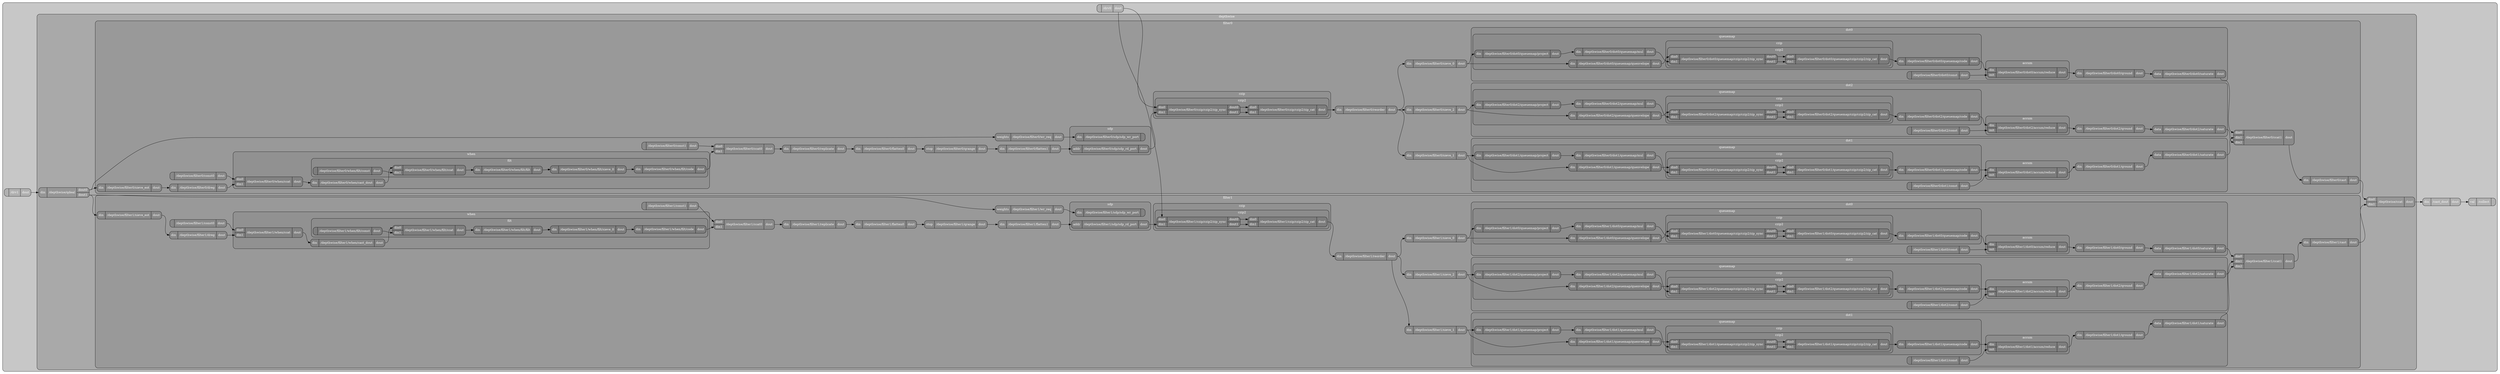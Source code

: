 // Anari AI
digraph depthwise_graphviz_dag {
	node [shape=record style=rounded]
	rankdir=LR
	fontcolor="#FFFFFF"
	subgraph cluster_ {
		fillcolor="#88888877" label="" style="rounded, filled"
		"/drv0" [label="{{}|/drv0|{<dout> dout}}" fillcolor="#22222222" fontcolor="#FFFFFF" style="rounded,filled"]
		"/drv1" [label="{{}|/drv1|{<dout> dout}}" fillcolor="#22222222" fontcolor="#FFFFFF" style="rounded,filled"]
		subgraph "cluster_/depthwise" {
			fillcolor="#88888877" label=depthwise style="rounded, filled"
			"/depthwise/qdeal" [label="{{<din> din}|/depthwise/qdeal|{<dout0> dout0|<dout1> dout1}}" fillcolor="#22222222" fontcolor="#FFFFFF" style="rounded,filled"]
			subgraph "cluster_/depthwise/filter0" {
				fillcolor="#88888877" label=filter0 style="rounded, filled"
				"/depthwise/filter0/sieve_eot" [label="{{<din> din}|/depthwise/filter0/sieve_eot|{<dout> dout}}" fillcolor="#22222222" fontcolor="#FFFFFF" style="rounded,filled"]
				"/depthwise/filter0/dreg" [label="{{<din> din}|/depthwise/filter0/dreg|{<dout> dout}}" fillcolor="#22222222" fontcolor="#FFFFFF" style="rounded,filled"]
				subgraph "cluster_/depthwise/filter0/when" {
					fillcolor="#88888877" label=when style="rounded, filled"
					"/depthwise/filter0/when/ccat" [label="{{<din0> din0|<din1> din1}|/depthwise/filter0/when/ccat|{<dout> dout}}" fillcolor="#22222222" fontcolor="#FFFFFF" style="rounded,filled"]
					"/depthwise/filter0/when/cast_dout" [label="{{<din> din}|/depthwise/filter0/when/cast_dout|{<dout> dout}}" fillcolor="#22222222" fontcolor="#FFFFFF" style="rounded,filled"]
					subgraph "cluster_/depthwise/filter0/when/filt" {
						fillcolor="#88888877" label=filt style="rounded, filled"
						"/depthwise/filter0/when/filt/ccat" [label="{{<din0> din0|<din1> din1}|/depthwise/filter0/when/filt/ccat|{<dout> dout}}" fillcolor="#22222222" fontcolor="#FFFFFF" style="rounded,filled"]
						"/depthwise/filter0/when/filt/const" [label="{{}|/depthwise/filter0/when/filt/const|{<dout> dout}}" fillcolor="#22222222" fontcolor="#FFFFFF" style="rounded,filled"]
						"/depthwise/filter0/when/filt/filt" [label="{{<din> din}|/depthwise/filter0/when/filt/filt|{<dout> dout}}" fillcolor="#22222222" fontcolor="#FFFFFF" style="rounded,filled"]
						"/depthwise/filter0/when/filt/sieve_0" [label="{{<din> din}|/depthwise/filter0/when/filt/sieve_0|{<dout> dout}}" fillcolor="#22222222" fontcolor="#FFFFFF" style="rounded,filled"]
						"/depthwise/filter0/when/filt/code" [label="{{<din> din}|/depthwise/filter0/when/filt/code|{<dout> dout}}" fillcolor="#22222222" fontcolor="#FFFFFF" style="rounded,filled"]
					}
				}
				"/depthwise/filter0/const0" [label="{{}|/depthwise/filter0/const0|{<dout> dout}}" fillcolor="#22222222" fontcolor="#FFFFFF" style="rounded,filled"]
				"/depthwise/filter0/ccat0" [label="{{<din0> din0|<din1> din1}|/depthwise/filter0/ccat0|{<dout> dout}}" fillcolor="#22222222" fontcolor="#FFFFFF" style="rounded,filled"]
				"/depthwise/filter0/const1" [label="{{}|/depthwise/filter0/const1|{<dout> dout}}" fillcolor="#22222222" fontcolor="#FFFFFF" style="rounded,filled"]
				"/depthwise/filter0/replicate" [label="{{<din> din}|/depthwise/filter0/replicate|{<dout> dout}}" fillcolor="#22222222" fontcolor="#FFFFFF" style="rounded,filled"]
				"/depthwise/filter0/flatten0" [label="{{<din> din}|/depthwise/filter0/flatten0|{<dout> dout}}" fillcolor="#22222222" fontcolor="#FFFFFF" style="rounded,filled"]
				"/depthwise/filter0/qrange" [label="{{<stop> stop}|/depthwise/filter0/qrange|{<dout> dout}}" fillcolor="#22222222" fontcolor="#FFFFFF" style="rounded,filled"]
				"/depthwise/filter0/flatten1" [label="{{<din> din}|/depthwise/filter0/flatten1|{<dout> dout}}" fillcolor="#22222222" fontcolor="#FFFFFF" style="rounded,filled"]
				"/depthwise/filter0/wr_req" [label="{{<weights> weights}|/depthwise/filter0/wr_req|{<dout> dout}}" fillcolor="#22222222" fontcolor="#FFFFFF" style="rounded,filled"]
				subgraph "cluster_/depthwise/filter0/sdp" {
					fillcolor="#88888877" label=sdp style="rounded, filled"
					"/depthwise/filter0/sdp/sdp_wr_port" [label="{{<din> din}|/depthwise/filter0/sdp/sdp_wr_port|{}}" fillcolor="#22222222" fontcolor="#FFFFFF" style="rounded,filled"]
					"/depthwise/filter0/sdp/sdp_rd_port" [label="{{<addr> addr}|/depthwise/filter0/sdp/sdp_rd_port|{<dout> dout}}" fillcolor="#22222222" fontcolor="#FFFFFF" style="rounded,filled"]
				}
				subgraph "cluster_/depthwise/filter0/czip" {
					fillcolor="#88888877" label=czip style="rounded, filled"
					subgraph "cluster_/depthwise/filter0/czip/czip2" {
						fillcolor="#88888877" label=czip2 style="rounded, filled"
						"/depthwise/filter0/czip/czip2/zip_sync" [label="{{<din0> din0|<din1> din1}|/depthwise/filter0/czip/czip2/zip_sync|{<dout0> dout0|<dout1> dout1}}" fillcolor="#22222222" fontcolor="#FFFFFF" style="rounded,filled"]
						"/depthwise/filter0/czip/czip2/zip_cat" [label="{{<din0> din0|<din1> din1}|/depthwise/filter0/czip/czip2/zip_cat|{<dout> dout}}" fillcolor="#22222222" fontcolor="#FFFFFF" style="rounded,filled"]
					}
				}
				"/depthwise/filter0/reorder" [label="{{<din> din}|/depthwise/filter0/reorder|{<dout> dout}}" fillcolor="#22222222" fontcolor="#FFFFFF" style="rounded,filled"]
				"/depthwise/filter0/sieve_0" [label="{{<din> din}|/depthwise/filter0/sieve_0|{<dout> dout}}" fillcolor="#22222222" fontcolor="#FFFFFF" style="rounded,filled"]
				subgraph "cluster_/depthwise/filter0/dot0" {
					fillcolor="#88888877" label=dot0 style="rounded, filled"
					subgraph "cluster_/depthwise/filter0/dot0/queuemap" {
						fillcolor="#88888877" label=queuemap style="rounded, filled"
						"/depthwise/filter0/dot0/queuemap/quenvelope" [label="{{<din> din}|/depthwise/filter0/dot0/queuemap/quenvelope|{<dout> dout}}" fillcolor="#22222222" fontcolor="#FFFFFF" style="rounded,filled"]
						"/depthwise/filter0/dot0/queuemap/project" [label="{{<din> din}|/depthwise/filter0/dot0/queuemap/project|{<dout> dout}}" fillcolor="#22222222" fontcolor="#FFFFFF" style="rounded,filled"]
						"/depthwise/filter0/dot0/queuemap/mul" [label="{{<din> din}|/depthwise/filter0/dot0/queuemap/mul|{<dout> dout}}" fillcolor="#22222222" fontcolor="#FFFFFF" style="rounded,filled"]
						subgraph "cluster_/depthwise/filter0/dot0/queuemap/czip" {
							fillcolor="#88888877" label=czip style="rounded, filled"
							subgraph "cluster_/depthwise/filter0/dot0/queuemap/czip/czip2" {
								fillcolor="#88888877" label=czip2 style="rounded, filled"
								"/depthwise/filter0/dot0/queuemap/czip/czip2/zip_sync" [label="{{<din0> din0|<din1> din1}|/depthwise/filter0/dot0/queuemap/czip/czip2/zip_sync|{<dout0> dout0|<dout1> dout1}}" fillcolor="#22222222" fontcolor="#FFFFFF" style="rounded,filled"]
								"/depthwise/filter0/dot0/queuemap/czip/czip2/zip_cat" [label="{{<din0> din0|<din1> din1}|/depthwise/filter0/dot0/queuemap/czip/czip2/zip_cat|{<dout> dout}}" fillcolor="#22222222" fontcolor="#FFFFFF" style="rounded,filled"]
							}
						}
						"/depthwise/filter0/dot0/queuemap/code" [label="{{<din> din}|/depthwise/filter0/dot0/queuemap/code|{<dout> dout}}" fillcolor="#22222222" fontcolor="#FFFFFF" style="rounded,filled"]
					}
					subgraph "cluster_/depthwise/filter0/dot0/accum" {
						fillcolor="#88888877" label=accum style="rounded, filled"
						"/depthwise/filter0/dot0/accum/reduce" [label="{{<din> din|<init> init}|/depthwise/filter0/dot0/accum/reduce|{<dout> dout}}" fillcolor="#22222222" fontcolor="#FFFFFF" style="rounded,filled"]
					}
					"/depthwise/filter0/dot0/const" [label="{{}|/depthwise/filter0/dot0/const|{<dout> dout}}" fillcolor="#22222222" fontcolor="#FFFFFF" style="rounded,filled"]
					"/depthwise/filter0/dot0/qround" [label="{{<din> din}|/depthwise/filter0/dot0/qround|{<dout> dout}}" fillcolor="#22222222" fontcolor="#FFFFFF" style="rounded,filled"]
					"/depthwise/filter0/dot0/saturate" [label="{{<data> data}|/depthwise/filter0/dot0/saturate|{<dout> dout}}" fillcolor="#22222222" fontcolor="#FFFFFF" style="rounded,filled"]
				}
				"/depthwise/filter0/sieve_1" [label="{{<din> din}|/depthwise/filter0/sieve_1|{<dout> dout}}" fillcolor="#22222222" fontcolor="#FFFFFF" style="rounded,filled"]
				subgraph "cluster_/depthwise/filter0/dot1" {
					fillcolor="#88888877" label=dot1 style="rounded, filled"
					subgraph "cluster_/depthwise/filter0/dot1/queuemap" {
						fillcolor="#88888877" label=queuemap style="rounded, filled"
						"/depthwise/filter0/dot1/queuemap/quenvelope" [label="{{<din> din}|/depthwise/filter0/dot1/queuemap/quenvelope|{<dout> dout}}" fillcolor="#22222222" fontcolor="#FFFFFF" style="rounded,filled"]
						"/depthwise/filter0/dot1/queuemap/project" [label="{{<din> din}|/depthwise/filter0/dot1/queuemap/project|{<dout> dout}}" fillcolor="#22222222" fontcolor="#FFFFFF" style="rounded,filled"]
						"/depthwise/filter0/dot1/queuemap/mul" [label="{{<din> din}|/depthwise/filter0/dot1/queuemap/mul|{<dout> dout}}" fillcolor="#22222222" fontcolor="#FFFFFF" style="rounded,filled"]
						subgraph "cluster_/depthwise/filter0/dot1/queuemap/czip" {
							fillcolor="#88888877" label=czip style="rounded, filled"
							subgraph "cluster_/depthwise/filter0/dot1/queuemap/czip/czip2" {
								fillcolor="#88888877" label=czip2 style="rounded, filled"
								"/depthwise/filter0/dot1/queuemap/czip/czip2/zip_sync" [label="{{<din0> din0|<din1> din1}|/depthwise/filter0/dot1/queuemap/czip/czip2/zip_sync|{<dout0> dout0|<dout1> dout1}}" fillcolor="#22222222" fontcolor="#FFFFFF" style="rounded,filled"]
								"/depthwise/filter0/dot1/queuemap/czip/czip2/zip_cat" [label="{{<din0> din0|<din1> din1}|/depthwise/filter0/dot1/queuemap/czip/czip2/zip_cat|{<dout> dout}}" fillcolor="#22222222" fontcolor="#FFFFFF" style="rounded,filled"]
							}
						}
						"/depthwise/filter0/dot1/queuemap/code" [label="{{<din> din}|/depthwise/filter0/dot1/queuemap/code|{<dout> dout}}" fillcolor="#22222222" fontcolor="#FFFFFF" style="rounded,filled"]
					}
					subgraph "cluster_/depthwise/filter0/dot1/accum" {
						fillcolor="#88888877" label=accum style="rounded, filled"
						"/depthwise/filter0/dot1/accum/reduce" [label="{{<din> din|<init> init}|/depthwise/filter0/dot1/accum/reduce|{<dout> dout}}" fillcolor="#22222222" fontcolor="#FFFFFF" style="rounded,filled"]
					}
					"/depthwise/filter0/dot1/const" [label="{{}|/depthwise/filter0/dot1/const|{<dout> dout}}" fillcolor="#22222222" fontcolor="#FFFFFF" style="rounded,filled"]
					"/depthwise/filter0/dot1/qround" [label="{{<din> din}|/depthwise/filter0/dot1/qround|{<dout> dout}}" fillcolor="#22222222" fontcolor="#FFFFFF" style="rounded,filled"]
					"/depthwise/filter0/dot1/saturate" [label="{{<data> data}|/depthwise/filter0/dot1/saturate|{<dout> dout}}" fillcolor="#22222222" fontcolor="#FFFFFF" style="rounded,filled"]
				}
				"/depthwise/filter0/sieve_2" [label="{{<din> din}|/depthwise/filter0/sieve_2|{<dout> dout}}" fillcolor="#22222222" fontcolor="#FFFFFF" style="rounded,filled"]
				subgraph "cluster_/depthwise/filter0/dot2" {
					fillcolor="#88888877" label=dot2 style="rounded, filled"
					subgraph "cluster_/depthwise/filter0/dot2/queuemap" {
						fillcolor="#88888877" label=queuemap style="rounded, filled"
						"/depthwise/filter0/dot2/queuemap/quenvelope" [label="{{<din> din}|/depthwise/filter0/dot2/queuemap/quenvelope|{<dout> dout}}" fillcolor="#22222222" fontcolor="#FFFFFF" style="rounded,filled"]
						"/depthwise/filter0/dot2/queuemap/project" [label="{{<din> din}|/depthwise/filter0/dot2/queuemap/project|{<dout> dout}}" fillcolor="#22222222" fontcolor="#FFFFFF" style="rounded,filled"]
						"/depthwise/filter0/dot2/queuemap/mul" [label="{{<din> din}|/depthwise/filter0/dot2/queuemap/mul|{<dout> dout}}" fillcolor="#22222222" fontcolor="#FFFFFF" style="rounded,filled"]
						subgraph "cluster_/depthwise/filter0/dot2/queuemap/czip" {
							fillcolor="#88888877" label=czip style="rounded, filled"
							subgraph "cluster_/depthwise/filter0/dot2/queuemap/czip/czip2" {
								fillcolor="#88888877" label=czip2 style="rounded, filled"
								"/depthwise/filter0/dot2/queuemap/czip/czip2/zip_sync" [label="{{<din0> din0|<din1> din1}|/depthwise/filter0/dot2/queuemap/czip/czip2/zip_sync|{<dout0> dout0|<dout1> dout1}}" fillcolor="#22222222" fontcolor="#FFFFFF" style="rounded,filled"]
								"/depthwise/filter0/dot2/queuemap/czip/czip2/zip_cat" [label="{{<din0> din0|<din1> din1}|/depthwise/filter0/dot2/queuemap/czip/czip2/zip_cat|{<dout> dout}}" fillcolor="#22222222" fontcolor="#FFFFFF" style="rounded,filled"]
							}
						}
						"/depthwise/filter0/dot2/queuemap/code" [label="{{<din> din}|/depthwise/filter0/dot2/queuemap/code|{<dout> dout}}" fillcolor="#22222222" fontcolor="#FFFFFF" style="rounded,filled"]
					}
					subgraph "cluster_/depthwise/filter0/dot2/accum" {
						fillcolor="#88888877" label=accum style="rounded, filled"
						"/depthwise/filter0/dot2/accum/reduce" [label="{{<din> din|<init> init}|/depthwise/filter0/dot2/accum/reduce|{<dout> dout}}" fillcolor="#22222222" fontcolor="#FFFFFF" style="rounded,filled"]
					}
					"/depthwise/filter0/dot2/const" [label="{{}|/depthwise/filter0/dot2/const|{<dout> dout}}" fillcolor="#22222222" fontcolor="#FFFFFF" style="rounded,filled"]
					"/depthwise/filter0/dot2/qround" [label="{{<din> din}|/depthwise/filter0/dot2/qround|{<dout> dout}}" fillcolor="#22222222" fontcolor="#FFFFFF" style="rounded,filled"]
					"/depthwise/filter0/dot2/saturate" [label="{{<data> data}|/depthwise/filter0/dot2/saturate|{<dout> dout}}" fillcolor="#22222222" fontcolor="#FFFFFF" style="rounded,filled"]
				}
				"/depthwise/filter0/ccat1" [label="{{<din0> din0|<din1> din1|<din2> din2}|/depthwise/filter0/ccat1|{<dout> dout}}" fillcolor="#22222222" fontcolor="#FFFFFF" style="rounded,filled"]
				"/depthwise/filter0/cast" [label="{{<din> din}|/depthwise/filter0/cast|{<dout> dout}}" fillcolor="#22222222" fontcolor="#FFFFFF" style="rounded,filled"]
			}
			subgraph "cluster_/depthwise/filter1" {
				fillcolor="#88888877" label=filter1 style="rounded, filled"
				"/depthwise/filter1/sieve_eot" [label="{{<din> din}|/depthwise/filter1/sieve_eot|{<dout> dout}}" fillcolor="#22222222" fontcolor="#FFFFFF" style="rounded,filled"]
				"/depthwise/filter1/dreg" [label="{{<din> din}|/depthwise/filter1/dreg|{<dout> dout}}" fillcolor="#22222222" fontcolor="#FFFFFF" style="rounded,filled"]
				subgraph "cluster_/depthwise/filter1/when" {
					fillcolor="#88888877" label=when style="rounded, filled"
					"/depthwise/filter1/when/ccat" [label="{{<din0> din0|<din1> din1}|/depthwise/filter1/when/ccat|{<dout> dout}}" fillcolor="#22222222" fontcolor="#FFFFFF" style="rounded,filled"]
					"/depthwise/filter1/when/cast_dout" [label="{{<din> din}|/depthwise/filter1/when/cast_dout|{<dout> dout}}" fillcolor="#22222222" fontcolor="#FFFFFF" style="rounded,filled"]
					subgraph "cluster_/depthwise/filter1/when/filt" {
						fillcolor="#88888877" label=filt style="rounded, filled"
						"/depthwise/filter1/when/filt/ccat" [label="{{<din0> din0|<din1> din1}|/depthwise/filter1/when/filt/ccat|{<dout> dout}}" fillcolor="#22222222" fontcolor="#FFFFFF" style="rounded,filled"]
						"/depthwise/filter1/when/filt/const" [label="{{}|/depthwise/filter1/when/filt/const|{<dout> dout}}" fillcolor="#22222222" fontcolor="#FFFFFF" style="rounded,filled"]
						"/depthwise/filter1/when/filt/filt" [label="{{<din> din}|/depthwise/filter1/when/filt/filt|{<dout> dout}}" fillcolor="#22222222" fontcolor="#FFFFFF" style="rounded,filled"]
						"/depthwise/filter1/when/filt/sieve_0" [label="{{<din> din}|/depthwise/filter1/when/filt/sieve_0|{<dout> dout}}" fillcolor="#22222222" fontcolor="#FFFFFF" style="rounded,filled"]
						"/depthwise/filter1/when/filt/code" [label="{{<din> din}|/depthwise/filter1/when/filt/code|{<dout> dout}}" fillcolor="#22222222" fontcolor="#FFFFFF" style="rounded,filled"]
					}
				}
				"/depthwise/filter1/const0" [label="{{}|/depthwise/filter1/const0|{<dout> dout}}" fillcolor="#22222222" fontcolor="#FFFFFF" style="rounded,filled"]
				"/depthwise/filter1/ccat0" [label="{{<din0> din0|<din1> din1}|/depthwise/filter1/ccat0|{<dout> dout}}" fillcolor="#22222222" fontcolor="#FFFFFF" style="rounded,filled"]
				"/depthwise/filter1/const1" [label="{{}|/depthwise/filter1/const1|{<dout> dout}}" fillcolor="#22222222" fontcolor="#FFFFFF" style="rounded,filled"]
				"/depthwise/filter1/replicate" [label="{{<din> din}|/depthwise/filter1/replicate|{<dout> dout}}" fillcolor="#22222222" fontcolor="#FFFFFF" style="rounded,filled"]
				"/depthwise/filter1/flatten0" [label="{{<din> din}|/depthwise/filter1/flatten0|{<dout> dout}}" fillcolor="#22222222" fontcolor="#FFFFFF" style="rounded,filled"]
				"/depthwise/filter1/qrange" [label="{{<stop> stop}|/depthwise/filter1/qrange|{<dout> dout}}" fillcolor="#22222222" fontcolor="#FFFFFF" style="rounded,filled"]
				"/depthwise/filter1/flatten1" [label="{{<din> din}|/depthwise/filter1/flatten1|{<dout> dout}}" fillcolor="#22222222" fontcolor="#FFFFFF" style="rounded,filled"]
				"/depthwise/filter1/wr_req" [label="{{<weights> weights}|/depthwise/filter1/wr_req|{<dout> dout}}" fillcolor="#22222222" fontcolor="#FFFFFF" style="rounded,filled"]
				subgraph "cluster_/depthwise/filter1/sdp" {
					fillcolor="#88888877" label=sdp style="rounded, filled"
					"/depthwise/filter1/sdp/sdp_wr_port" [label="{{<din> din}|/depthwise/filter1/sdp/sdp_wr_port|{}}" fillcolor="#22222222" fontcolor="#FFFFFF" style="rounded,filled"]
					"/depthwise/filter1/sdp/sdp_rd_port" [label="{{<addr> addr}|/depthwise/filter1/sdp/sdp_rd_port|{<dout> dout}}" fillcolor="#22222222" fontcolor="#FFFFFF" style="rounded,filled"]
				}
				subgraph "cluster_/depthwise/filter1/czip" {
					fillcolor="#88888877" label=czip style="rounded, filled"
					subgraph "cluster_/depthwise/filter1/czip/czip2" {
						fillcolor="#88888877" label=czip2 style="rounded, filled"
						"/depthwise/filter1/czip/czip2/zip_sync" [label="{{<din0> din0|<din1> din1}|/depthwise/filter1/czip/czip2/zip_sync|{<dout0> dout0|<dout1> dout1}}" fillcolor="#22222222" fontcolor="#FFFFFF" style="rounded,filled"]
						"/depthwise/filter1/czip/czip2/zip_cat" [label="{{<din0> din0|<din1> din1}|/depthwise/filter1/czip/czip2/zip_cat|{<dout> dout}}" fillcolor="#22222222" fontcolor="#FFFFFF" style="rounded,filled"]
					}
				}
				"/depthwise/filter1/reorder" [label="{{<din> din}|/depthwise/filter1/reorder|{<dout> dout}}" fillcolor="#22222222" fontcolor="#FFFFFF" style="rounded,filled"]
				"/depthwise/filter1/sieve_0" [label="{{<din> din}|/depthwise/filter1/sieve_0|{<dout> dout}}" fillcolor="#22222222" fontcolor="#FFFFFF" style="rounded,filled"]
				subgraph "cluster_/depthwise/filter1/dot0" {
					fillcolor="#88888877" label=dot0 style="rounded, filled"
					subgraph "cluster_/depthwise/filter1/dot0/queuemap" {
						fillcolor="#88888877" label=queuemap style="rounded, filled"
						"/depthwise/filter1/dot0/queuemap/quenvelope" [label="{{<din> din}|/depthwise/filter1/dot0/queuemap/quenvelope|{<dout> dout}}" fillcolor="#22222222" fontcolor="#FFFFFF" style="rounded,filled"]
						"/depthwise/filter1/dot0/queuemap/project" [label="{{<din> din}|/depthwise/filter1/dot0/queuemap/project|{<dout> dout}}" fillcolor="#22222222" fontcolor="#FFFFFF" style="rounded,filled"]
						"/depthwise/filter1/dot0/queuemap/mul" [label="{{<din> din}|/depthwise/filter1/dot0/queuemap/mul|{<dout> dout}}" fillcolor="#22222222" fontcolor="#FFFFFF" style="rounded,filled"]
						subgraph "cluster_/depthwise/filter1/dot0/queuemap/czip" {
							fillcolor="#88888877" label=czip style="rounded, filled"
							subgraph "cluster_/depthwise/filter1/dot0/queuemap/czip/czip2" {
								fillcolor="#88888877" label=czip2 style="rounded, filled"
								"/depthwise/filter1/dot0/queuemap/czip/czip2/zip_sync" [label="{{<din0> din0|<din1> din1}|/depthwise/filter1/dot0/queuemap/czip/czip2/zip_sync|{<dout0> dout0|<dout1> dout1}}" fillcolor="#22222222" fontcolor="#FFFFFF" style="rounded,filled"]
								"/depthwise/filter1/dot0/queuemap/czip/czip2/zip_cat" [label="{{<din0> din0|<din1> din1}|/depthwise/filter1/dot0/queuemap/czip/czip2/zip_cat|{<dout> dout}}" fillcolor="#22222222" fontcolor="#FFFFFF" style="rounded,filled"]
							}
						}
						"/depthwise/filter1/dot0/queuemap/code" [label="{{<din> din}|/depthwise/filter1/dot0/queuemap/code|{<dout> dout}}" fillcolor="#22222222" fontcolor="#FFFFFF" style="rounded,filled"]
					}
					subgraph "cluster_/depthwise/filter1/dot0/accum" {
						fillcolor="#88888877" label=accum style="rounded, filled"
						"/depthwise/filter1/dot0/accum/reduce" [label="{{<din> din|<init> init}|/depthwise/filter1/dot0/accum/reduce|{<dout> dout}}" fillcolor="#22222222" fontcolor="#FFFFFF" style="rounded,filled"]
					}
					"/depthwise/filter1/dot0/const" [label="{{}|/depthwise/filter1/dot0/const|{<dout> dout}}" fillcolor="#22222222" fontcolor="#FFFFFF" style="rounded,filled"]
					"/depthwise/filter1/dot0/qround" [label="{{<din> din}|/depthwise/filter1/dot0/qround|{<dout> dout}}" fillcolor="#22222222" fontcolor="#FFFFFF" style="rounded,filled"]
					"/depthwise/filter1/dot0/saturate" [label="{{<data> data}|/depthwise/filter1/dot0/saturate|{<dout> dout}}" fillcolor="#22222222" fontcolor="#FFFFFF" style="rounded,filled"]
				}
				"/depthwise/filter1/sieve_1" [label="{{<din> din}|/depthwise/filter1/sieve_1|{<dout> dout}}" fillcolor="#22222222" fontcolor="#FFFFFF" style="rounded,filled"]
				subgraph "cluster_/depthwise/filter1/dot1" {
					fillcolor="#88888877" label=dot1 style="rounded, filled"
					subgraph "cluster_/depthwise/filter1/dot1/queuemap" {
						fillcolor="#88888877" label=queuemap style="rounded, filled"
						"/depthwise/filter1/dot1/queuemap/quenvelope" [label="{{<din> din}|/depthwise/filter1/dot1/queuemap/quenvelope|{<dout> dout}}" fillcolor="#22222222" fontcolor="#FFFFFF" style="rounded,filled"]
						"/depthwise/filter1/dot1/queuemap/project" [label="{{<din> din}|/depthwise/filter1/dot1/queuemap/project|{<dout> dout}}" fillcolor="#22222222" fontcolor="#FFFFFF" style="rounded,filled"]
						"/depthwise/filter1/dot1/queuemap/mul" [label="{{<din> din}|/depthwise/filter1/dot1/queuemap/mul|{<dout> dout}}" fillcolor="#22222222" fontcolor="#FFFFFF" style="rounded,filled"]
						subgraph "cluster_/depthwise/filter1/dot1/queuemap/czip" {
							fillcolor="#88888877" label=czip style="rounded, filled"
							subgraph "cluster_/depthwise/filter1/dot1/queuemap/czip/czip2" {
								fillcolor="#88888877" label=czip2 style="rounded, filled"
								"/depthwise/filter1/dot1/queuemap/czip/czip2/zip_sync" [label="{{<din0> din0|<din1> din1}|/depthwise/filter1/dot1/queuemap/czip/czip2/zip_sync|{<dout0> dout0|<dout1> dout1}}" fillcolor="#22222222" fontcolor="#FFFFFF" style="rounded,filled"]
								"/depthwise/filter1/dot1/queuemap/czip/czip2/zip_cat" [label="{{<din0> din0|<din1> din1}|/depthwise/filter1/dot1/queuemap/czip/czip2/zip_cat|{<dout> dout}}" fillcolor="#22222222" fontcolor="#FFFFFF" style="rounded,filled"]
							}
						}
						"/depthwise/filter1/dot1/queuemap/code" [label="{{<din> din}|/depthwise/filter1/dot1/queuemap/code|{<dout> dout}}" fillcolor="#22222222" fontcolor="#FFFFFF" style="rounded,filled"]
					}
					subgraph "cluster_/depthwise/filter1/dot1/accum" {
						fillcolor="#88888877" label=accum style="rounded, filled"
						"/depthwise/filter1/dot1/accum/reduce" [label="{{<din> din|<init> init}|/depthwise/filter1/dot1/accum/reduce|{<dout> dout}}" fillcolor="#22222222" fontcolor="#FFFFFF" style="rounded,filled"]
					}
					"/depthwise/filter1/dot1/const" [label="{{}|/depthwise/filter1/dot1/const|{<dout> dout}}" fillcolor="#22222222" fontcolor="#FFFFFF" style="rounded,filled"]
					"/depthwise/filter1/dot1/qround" [label="{{<din> din}|/depthwise/filter1/dot1/qround|{<dout> dout}}" fillcolor="#22222222" fontcolor="#FFFFFF" style="rounded,filled"]
					"/depthwise/filter1/dot1/saturate" [label="{{<data> data}|/depthwise/filter1/dot1/saturate|{<dout> dout}}" fillcolor="#22222222" fontcolor="#FFFFFF" style="rounded,filled"]
				}
				"/depthwise/filter1/sieve_2" [label="{{<din> din}|/depthwise/filter1/sieve_2|{<dout> dout}}" fillcolor="#22222222" fontcolor="#FFFFFF" style="rounded,filled"]
				subgraph "cluster_/depthwise/filter1/dot2" {
					fillcolor="#88888877" label=dot2 style="rounded, filled"
					subgraph "cluster_/depthwise/filter1/dot2/queuemap" {
						fillcolor="#88888877" label=queuemap style="rounded, filled"
						"/depthwise/filter1/dot2/queuemap/quenvelope" [label="{{<din> din}|/depthwise/filter1/dot2/queuemap/quenvelope|{<dout> dout}}" fillcolor="#22222222" fontcolor="#FFFFFF" style="rounded,filled"]
						"/depthwise/filter1/dot2/queuemap/project" [label="{{<din> din}|/depthwise/filter1/dot2/queuemap/project|{<dout> dout}}" fillcolor="#22222222" fontcolor="#FFFFFF" style="rounded,filled"]
						"/depthwise/filter1/dot2/queuemap/mul" [label="{{<din> din}|/depthwise/filter1/dot2/queuemap/mul|{<dout> dout}}" fillcolor="#22222222" fontcolor="#FFFFFF" style="rounded,filled"]
						subgraph "cluster_/depthwise/filter1/dot2/queuemap/czip" {
							fillcolor="#88888877" label=czip style="rounded, filled"
							subgraph "cluster_/depthwise/filter1/dot2/queuemap/czip/czip2" {
								fillcolor="#88888877" label=czip2 style="rounded, filled"
								"/depthwise/filter1/dot2/queuemap/czip/czip2/zip_sync" [label="{{<din0> din0|<din1> din1}|/depthwise/filter1/dot2/queuemap/czip/czip2/zip_sync|{<dout0> dout0|<dout1> dout1}}" fillcolor="#22222222" fontcolor="#FFFFFF" style="rounded,filled"]
								"/depthwise/filter1/dot2/queuemap/czip/czip2/zip_cat" [label="{{<din0> din0|<din1> din1}|/depthwise/filter1/dot2/queuemap/czip/czip2/zip_cat|{<dout> dout}}" fillcolor="#22222222" fontcolor="#FFFFFF" style="rounded,filled"]
							}
						}
						"/depthwise/filter1/dot2/queuemap/code" [label="{{<din> din}|/depthwise/filter1/dot2/queuemap/code|{<dout> dout}}" fillcolor="#22222222" fontcolor="#FFFFFF" style="rounded,filled"]
					}
					subgraph "cluster_/depthwise/filter1/dot2/accum" {
						fillcolor="#88888877" label=accum style="rounded, filled"
						"/depthwise/filter1/dot2/accum/reduce" [label="{{<din> din|<init> init}|/depthwise/filter1/dot2/accum/reduce|{<dout> dout}}" fillcolor="#22222222" fontcolor="#FFFFFF" style="rounded,filled"]
					}
					"/depthwise/filter1/dot2/const" [label="{{}|/depthwise/filter1/dot2/const|{<dout> dout}}" fillcolor="#22222222" fontcolor="#FFFFFF" style="rounded,filled"]
					"/depthwise/filter1/dot2/qround" [label="{{<din> din}|/depthwise/filter1/dot2/qround|{<dout> dout}}" fillcolor="#22222222" fontcolor="#FFFFFF" style="rounded,filled"]
					"/depthwise/filter1/dot2/saturate" [label="{{<data> data}|/depthwise/filter1/dot2/saturate|{<dout> dout}}" fillcolor="#22222222" fontcolor="#FFFFFF" style="rounded,filled"]
				}
				"/depthwise/filter1/ccat1" [label="{{<din0> din0|<din1> din1|<din2> din2}|/depthwise/filter1/ccat1|{<dout> dout}}" fillcolor="#22222222" fontcolor="#FFFFFF" style="rounded,filled"]
				"/depthwise/filter1/cast" [label="{{<din> din}|/depthwise/filter1/cast|{<dout> dout}}" fillcolor="#22222222" fontcolor="#FFFFFF" style="rounded,filled"]
			}
			"/depthwise/ccat" [label="{{<din0> din0|<din1> din1}|/depthwise/ccat|{<dout> dout}}" fillcolor="#22222222" fontcolor="#FFFFFF" style="rounded,filled"]
		}
		"/cast_dout" [label="{{<din> din}|/cast_dout|{<dout> dout}}" fillcolor="#22222222" fontcolor="#FFFFFF" style="rounded,filled"]
		"/collect" [label="{{<val> val}|/collect|{}}" fillcolor="#22222222" fontcolor="#FFFFFF" style="rounded,filled"]
	}
	"/depthwise/ccat":dout -> "/cast_dout":din
	"/cast_dout":dout -> "/collect":val
	"/drv1":dout -> "/depthwise/qdeal":din
	"/depthwise/filter0/cast":dout -> "/depthwise/ccat":din0
	"/depthwise/filter1/cast":dout -> "/depthwise/ccat":din1
	"/depthwise/qdeal":dout0 -> "/depthwise/filter0/wr_req":weights
	"/depthwise/qdeal":dout0 -> "/depthwise/filter0/sieve_eot":din
	"/depthwise/filter0/sieve_eot":dout -> "/depthwise/filter0/dreg":din
	"/depthwise/filter0/when/filt/code":dout -> "/depthwise/filter0/ccat0":din1
	"/depthwise/filter0/const1":dout -> "/depthwise/filter0/ccat0":din0
	"/depthwise/filter0/ccat0":dout -> "/depthwise/filter0/replicate":din
	"/depthwise/filter0/replicate":dout -> "/depthwise/filter0/flatten0":din
	"/depthwise/filter0/flatten0":dout -> "/depthwise/filter0/qrange":stop
	"/depthwise/filter0/qrange":dout -> "/depthwise/filter0/flatten1":din
	"/depthwise/filter0/czip/czip2/zip_cat":dout -> "/depthwise/filter0/reorder":din
	"/depthwise/filter0/reorder":dout -> "/depthwise/filter0/sieve_0":din
	"/depthwise/filter0/reorder":dout -> "/depthwise/filter0/sieve_2":din
	"/depthwise/filter0/reorder":dout -> "/depthwise/filter0/sieve_1":din
	"/depthwise/filter0/dot0/saturate":dout -> "/depthwise/filter0/ccat1":din0
	"/depthwise/filter0/dot1/saturate":dout -> "/depthwise/filter0/ccat1":din1
	"/depthwise/filter0/dot2/saturate":dout -> "/depthwise/filter0/ccat1":din2
	"/depthwise/filter0/ccat1":dout -> "/depthwise/filter0/cast":din
	"/depthwise/filter0/const0":dout -> "/depthwise/filter0/when/ccat":din0
	"/depthwise/filter0/dreg":dout -> "/depthwise/filter0/when/ccat":din1
	"/depthwise/filter0/when/ccat":dout -> "/depthwise/filter0/when/cast_dout":din
	"/depthwise/filter0/when/cast_dout":dout -> "/depthwise/filter0/when/filt/ccat":din0
	"/depthwise/filter0/when/filt/const":dout -> "/depthwise/filter0/when/filt/ccat":din1
	"/depthwise/filter0/when/filt/ccat":dout -> "/depthwise/filter0/when/filt/filt":din
	"/depthwise/filter0/when/filt/filt":dout -> "/depthwise/filter0/when/filt/sieve_0":din
	"/depthwise/filter0/when/filt/sieve_0":dout -> "/depthwise/filter0/when/filt/code":din
	"/depthwise/filter0/wr_req":dout -> "/depthwise/filter0/sdp/sdp_wr_port":din
	"/depthwise/filter0/flatten1":dout -> "/depthwise/filter0/sdp/sdp_rd_port":addr
	"/drv0":dout -> "/depthwise/filter0/czip/czip2/zip_sync":din0
	"/depthwise/filter0/sdp/sdp_rd_port":dout -> "/depthwise/filter0/czip/czip2/zip_sync":din1
	"/depthwise/filter0/czip/czip2/zip_sync":dout0 -> "/depthwise/filter0/czip/czip2/zip_cat":din0
	"/depthwise/filter0/czip/czip2/zip_sync":dout1 -> "/depthwise/filter0/czip/czip2/zip_cat":din1
	"/depthwise/filter0/dot0/accum/reduce":dout -> "/depthwise/filter0/dot0/qround":din
	"/depthwise/filter0/dot0/qround":dout -> "/depthwise/filter0/dot0/saturate":data
	"/depthwise/filter0/sieve_0":dout -> "/depthwise/filter0/dot0/queuemap/quenvelope":din
	"/depthwise/filter0/sieve_0":dout -> "/depthwise/filter0/dot0/queuemap/project":din
	"/depthwise/filter0/dot0/queuemap/project":dout -> "/depthwise/filter0/dot0/queuemap/mul":din
	"/depthwise/filter0/dot0/queuemap/czip/czip2/zip_cat":dout -> "/depthwise/filter0/dot0/queuemap/code":din
	"/depthwise/filter0/dot0/queuemap/quenvelope":dout -> "/depthwise/filter0/dot0/queuemap/czip/czip2/zip_sync":din0
	"/depthwise/filter0/dot0/queuemap/mul":dout -> "/depthwise/filter0/dot0/queuemap/czip/czip2/zip_sync":din1
	"/depthwise/filter0/dot0/queuemap/czip/czip2/zip_sync":dout0 -> "/depthwise/filter0/dot0/queuemap/czip/czip2/zip_cat":din0
	"/depthwise/filter0/dot0/queuemap/czip/czip2/zip_sync":dout1 -> "/depthwise/filter0/dot0/queuemap/czip/czip2/zip_cat":din1
	"/depthwise/filter0/dot0/queuemap/code":dout -> "/depthwise/filter0/dot0/accum/reduce":din
	"/depthwise/filter0/dot0/const":dout -> "/depthwise/filter0/dot0/accum/reduce":init
	"/depthwise/filter0/dot1/accum/reduce":dout -> "/depthwise/filter0/dot1/qround":din
	"/depthwise/filter0/dot1/qround":dout -> "/depthwise/filter0/dot1/saturate":data
	"/depthwise/filter0/sieve_1":dout -> "/depthwise/filter0/dot1/queuemap/project":din
	"/depthwise/filter0/sieve_1":dout -> "/depthwise/filter0/dot1/queuemap/quenvelope":din
	"/depthwise/filter0/dot1/queuemap/project":dout -> "/depthwise/filter0/dot1/queuemap/mul":din
	"/depthwise/filter0/dot1/queuemap/czip/czip2/zip_cat":dout -> "/depthwise/filter0/dot1/queuemap/code":din
	"/depthwise/filter0/dot1/queuemap/quenvelope":dout -> "/depthwise/filter0/dot1/queuemap/czip/czip2/zip_sync":din0
	"/depthwise/filter0/dot1/queuemap/mul":dout -> "/depthwise/filter0/dot1/queuemap/czip/czip2/zip_sync":din1
	"/depthwise/filter0/dot1/queuemap/czip/czip2/zip_sync":dout0 -> "/depthwise/filter0/dot1/queuemap/czip/czip2/zip_cat":din0
	"/depthwise/filter0/dot1/queuemap/czip/czip2/zip_sync":dout1 -> "/depthwise/filter0/dot1/queuemap/czip/czip2/zip_cat":din1
	"/depthwise/filter0/dot1/queuemap/code":dout -> "/depthwise/filter0/dot1/accum/reduce":din
	"/depthwise/filter0/dot1/const":dout -> "/depthwise/filter0/dot1/accum/reduce":init
	"/depthwise/filter0/dot2/accum/reduce":dout -> "/depthwise/filter0/dot2/qround":din
	"/depthwise/filter0/dot2/qround":dout -> "/depthwise/filter0/dot2/saturate":data
	"/depthwise/filter0/sieve_2":dout -> "/depthwise/filter0/dot2/queuemap/project":din
	"/depthwise/filter0/sieve_2":dout -> "/depthwise/filter0/dot2/queuemap/quenvelope":din
	"/depthwise/filter0/dot2/queuemap/project":dout -> "/depthwise/filter0/dot2/queuemap/mul":din
	"/depthwise/filter0/dot2/queuemap/czip/czip2/zip_cat":dout -> "/depthwise/filter0/dot2/queuemap/code":din
	"/depthwise/filter0/dot2/queuemap/quenvelope":dout -> "/depthwise/filter0/dot2/queuemap/czip/czip2/zip_sync":din0
	"/depthwise/filter0/dot2/queuemap/mul":dout -> "/depthwise/filter0/dot2/queuemap/czip/czip2/zip_sync":din1
	"/depthwise/filter0/dot2/queuemap/czip/czip2/zip_sync":dout0 -> "/depthwise/filter0/dot2/queuemap/czip/czip2/zip_cat":din0
	"/depthwise/filter0/dot2/queuemap/czip/czip2/zip_sync":dout1 -> "/depthwise/filter0/dot2/queuemap/czip/czip2/zip_cat":din1
	"/depthwise/filter0/dot2/queuemap/code":dout -> "/depthwise/filter0/dot2/accum/reduce":din
	"/depthwise/filter0/dot2/const":dout -> "/depthwise/filter0/dot2/accum/reduce":init
	"/depthwise/qdeal":dout1 -> "/depthwise/filter1/wr_req":weights
	"/depthwise/qdeal":dout1 -> "/depthwise/filter1/sieve_eot":din
	"/depthwise/filter1/sieve_eot":dout -> "/depthwise/filter1/dreg":din
	"/depthwise/filter1/when/filt/code":dout -> "/depthwise/filter1/ccat0":din1
	"/depthwise/filter1/const1":dout -> "/depthwise/filter1/ccat0":din0
	"/depthwise/filter1/ccat0":dout -> "/depthwise/filter1/replicate":din
	"/depthwise/filter1/replicate":dout -> "/depthwise/filter1/flatten0":din
	"/depthwise/filter1/flatten0":dout -> "/depthwise/filter1/qrange":stop
	"/depthwise/filter1/qrange":dout -> "/depthwise/filter1/flatten1":din
	"/depthwise/filter1/czip/czip2/zip_cat":dout -> "/depthwise/filter1/reorder":din
	"/depthwise/filter1/reorder":dout -> "/depthwise/filter1/sieve_0":din
	"/depthwise/filter1/reorder":dout -> "/depthwise/filter1/sieve_2":din
	"/depthwise/filter1/reorder":dout -> "/depthwise/filter1/sieve_1":din
	"/depthwise/filter1/dot0/saturate":dout -> "/depthwise/filter1/ccat1":din0
	"/depthwise/filter1/dot1/saturate":dout -> "/depthwise/filter1/ccat1":din1
	"/depthwise/filter1/dot2/saturate":dout -> "/depthwise/filter1/ccat1":din2
	"/depthwise/filter1/ccat1":dout -> "/depthwise/filter1/cast":din
	"/depthwise/filter1/const0":dout -> "/depthwise/filter1/when/ccat":din0
	"/depthwise/filter1/dreg":dout -> "/depthwise/filter1/when/ccat":din1
	"/depthwise/filter1/when/ccat":dout -> "/depthwise/filter1/when/cast_dout":din
	"/depthwise/filter1/when/cast_dout":dout -> "/depthwise/filter1/when/filt/ccat":din0
	"/depthwise/filter1/when/filt/const":dout -> "/depthwise/filter1/when/filt/ccat":din1
	"/depthwise/filter1/when/filt/ccat":dout -> "/depthwise/filter1/when/filt/filt":din
	"/depthwise/filter1/when/filt/filt":dout -> "/depthwise/filter1/when/filt/sieve_0":din
	"/depthwise/filter1/when/filt/sieve_0":dout -> "/depthwise/filter1/when/filt/code":din
	"/depthwise/filter1/wr_req":dout -> "/depthwise/filter1/sdp/sdp_wr_port":din
	"/depthwise/filter1/flatten1":dout -> "/depthwise/filter1/sdp/sdp_rd_port":addr
	"/drv0":dout -> "/depthwise/filter1/czip/czip2/zip_sync":din0
	"/depthwise/filter1/sdp/sdp_rd_port":dout -> "/depthwise/filter1/czip/czip2/zip_sync":din1
	"/depthwise/filter1/czip/czip2/zip_sync":dout0 -> "/depthwise/filter1/czip/czip2/zip_cat":din0
	"/depthwise/filter1/czip/czip2/zip_sync":dout1 -> "/depthwise/filter1/czip/czip2/zip_cat":din1
	"/depthwise/filter1/dot0/accum/reduce":dout -> "/depthwise/filter1/dot0/qround":din
	"/depthwise/filter1/dot0/qround":dout -> "/depthwise/filter1/dot0/saturate":data
	"/depthwise/filter1/sieve_0":dout -> "/depthwise/filter1/dot0/queuemap/project":din
	"/depthwise/filter1/sieve_0":dout -> "/depthwise/filter1/dot0/queuemap/quenvelope":din
	"/depthwise/filter1/dot0/queuemap/project":dout -> "/depthwise/filter1/dot0/queuemap/mul":din
	"/depthwise/filter1/dot0/queuemap/czip/czip2/zip_cat":dout -> "/depthwise/filter1/dot0/queuemap/code":din
	"/depthwise/filter1/dot0/queuemap/quenvelope":dout -> "/depthwise/filter1/dot0/queuemap/czip/czip2/zip_sync":din0
	"/depthwise/filter1/dot0/queuemap/mul":dout -> "/depthwise/filter1/dot0/queuemap/czip/czip2/zip_sync":din1
	"/depthwise/filter1/dot0/queuemap/czip/czip2/zip_sync":dout0 -> "/depthwise/filter1/dot0/queuemap/czip/czip2/zip_cat":din0
	"/depthwise/filter1/dot0/queuemap/czip/czip2/zip_sync":dout1 -> "/depthwise/filter1/dot0/queuemap/czip/czip2/zip_cat":din1
	"/depthwise/filter1/dot0/queuemap/code":dout -> "/depthwise/filter1/dot0/accum/reduce":din
	"/depthwise/filter1/dot0/const":dout -> "/depthwise/filter1/dot0/accum/reduce":init
	"/depthwise/filter1/dot1/accum/reduce":dout -> "/depthwise/filter1/dot1/qround":din
	"/depthwise/filter1/dot1/qround":dout -> "/depthwise/filter1/dot1/saturate":data
	"/depthwise/filter1/sieve_1":dout -> "/depthwise/filter1/dot1/queuemap/project":din
	"/depthwise/filter1/sieve_1":dout -> "/depthwise/filter1/dot1/queuemap/quenvelope":din
	"/depthwise/filter1/dot1/queuemap/project":dout -> "/depthwise/filter1/dot1/queuemap/mul":din
	"/depthwise/filter1/dot1/queuemap/czip/czip2/zip_cat":dout -> "/depthwise/filter1/dot1/queuemap/code":din
	"/depthwise/filter1/dot1/queuemap/quenvelope":dout -> "/depthwise/filter1/dot1/queuemap/czip/czip2/zip_sync":din0
	"/depthwise/filter1/dot1/queuemap/mul":dout -> "/depthwise/filter1/dot1/queuemap/czip/czip2/zip_sync":din1
	"/depthwise/filter1/dot1/queuemap/czip/czip2/zip_sync":dout0 -> "/depthwise/filter1/dot1/queuemap/czip/czip2/zip_cat":din0
	"/depthwise/filter1/dot1/queuemap/czip/czip2/zip_sync":dout1 -> "/depthwise/filter1/dot1/queuemap/czip/czip2/zip_cat":din1
	"/depthwise/filter1/dot1/queuemap/code":dout -> "/depthwise/filter1/dot1/accum/reduce":din
	"/depthwise/filter1/dot1/const":dout -> "/depthwise/filter1/dot1/accum/reduce":init
	"/depthwise/filter1/dot2/accum/reduce":dout -> "/depthwise/filter1/dot2/qround":din
	"/depthwise/filter1/dot2/qround":dout -> "/depthwise/filter1/dot2/saturate":data
	"/depthwise/filter1/sieve_2":dout -> "/depthwise/filter1/dot2/queuemap/project":din
	"/depthwise/filter1/sieve_2":dout -> "/depthwise/filter1/dot2/queuemap/quenvelope":din
	"/depthwise/filter1/dot2/queuemap/project":dout -> "/depthwise/filter1/dot2/queuemap/mul":din
	"/depthwise/filter1/dot2/queuemap/czip/czip2/zip_cat":dout -> "/depthwise/filter1/dot2/queuemap/code":din
	"/depthwise/filter1/dot2/queuemap/quenvelope":dout -> "/depthwise/filter1/dot2/queuemap/czip/czip2/zip_sync":din0
	"/depthwise/filter1/dot2/queuemap/mul":dout -> "/depthwise/filter1/dot2/queuemap/czip/czip2/zip_sync":din1
	"/depthwise/filter1/dot2/queuemap/czip/czip2/zip_sync":dout0 -> "/depthwise/filter1/dot2/queuemap/czip/czip2/zip_cat":din0
	"/depthwise/filter1/dot2/queuemap/czip/czip2/zip_sync":dout1 -> "/depthwise/filter1/dot2/queuemap/czip/czip2/zip_cat":din1
	"/depthwise/filter1/dot2/queuemap/code":dout -> "/depthwise/filter1/dot2/accum/reduce":din
	"/depthwise/filter1/dot2/const":dout -> "/depthwise/filter1/dot2/accum/reduce":init
}
